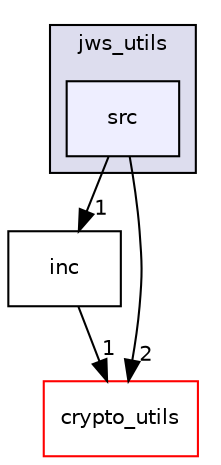 digraph "src/utils/jws_utils/src" {
  compound=true
  node [ fontsize="10", fontname="Helvetica"];
  edge [ labelfontsize="10", labelfontname="Helvetica"];
  subgraph clusterdir_b96fcac37725335f3c5ba2a61f5b7158 {
    graph [ bgcolor="#ddddee", pencolor="black", label="jws_utils" fontname="Helvetica", fontsize="10", URL="dir_b96fcac37725335f3c5ba2a61f5b7158.html"]
  dir_f8b3e2bbad71df641bdf45ef072f8d34 [shape=box, label="src", style="filled", fillcolor="#eeeeff", pencolor="black", URL="dir_f8b3e2bbad71df641bdf45ef072f8d34.html"];
  }
  dir_201189906017e4269a9b1694856187eb [shape=box label="inc" URL="dir_201189906017e4269a9b1694856187eb.html"];
  dir_df0e7d82b834fc2aca8ed295d371f4b1 [shape=box label="crypto_utils" fillcolor="white" style="filled" color="red" URL="dir_df0e7d82b834fc2aca8ed295d371f4b1.html"];
  dir_f8b3e2bbad71df641bdf45ef072f8d34->dir_201189906017e4269a9b1694856187eb [headlabel="1", labeldistance=1.5 headhref="dir_000203_000202.html"];
  dir_f8b3e2bbad71df641bdf45ef072f8d34->dir_df0e7d82b834fc2aca8ed295d371f4b1 [headlabel="2", labeldistance=1.5 headhref="dir_000203_000167.html"];
  dir_201189906017e4269a9b1694856187eb->dir_df0e7d82b834fc2aca8ed295d371f4b1 [headlabel="1", labeldistance=1.5 headhref="dir_000202_000167.html"];
}
